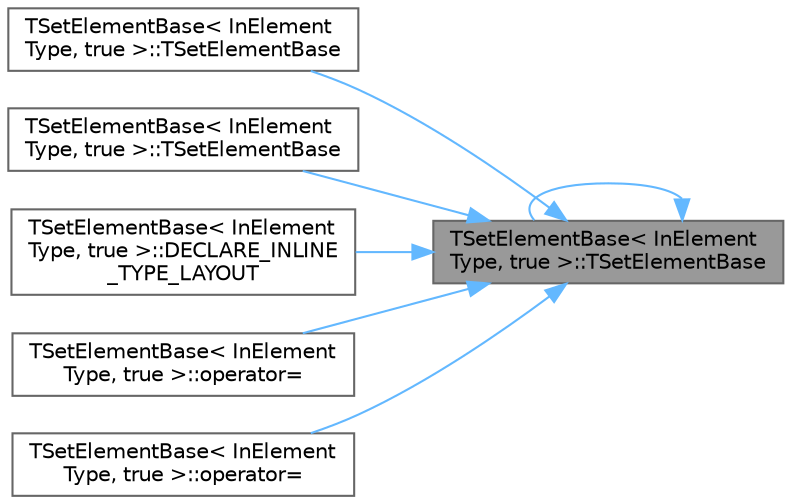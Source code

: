 digraph "TSetElementBase&lt; InElementType, true &gt;::TSetElementBase"
{
 // INTERACTIVE_SVG=YES
 // LATEX_PDF_SIZE
  bgcolor="transparent";
  edge [fontname=Helvetica,fontsize=10,labelfontname=Helvetica,labelfontsize=10];
  node [fontname=Helvetica,fontsize=10,shape=box,height=0.2,width=0.4];
  rankdir="RL";
  Node1 [id="Node000001",label="TSetElementBase\< InElement\lType, true \>::TSetElementBase",height=0.2,width=0.4,color="gray40", fillcolor="grey60", style="filled", fontcolor="black",tooltip=" "];
  Node1 -> Node1 [id="edge1_Node000001_Node000001",dir="back",color="steelblue1",style="solid",tooltip=" "];
  Node1 -> Node2 [id="edge2_Node000001_Node000002",dir="back",color="steelblue1",style="solid",tooltip=" "];
  Node2 [id="Node000002",label="TSetElementBase\< InElement\lType, true \>::TSetElementBase",height=0.2,width=0.4,color="grey40", fillcolor="white", style="filled",URL="$d7/d05/classTSetElementBase_3_01InElementType_00_01true_01_4.html#ae8909f99713c270f26753e95f607d2ec",tooltip=" "];
  Node1 -> Node3 [id="edge3_Node000001_Node000003",dir="back",color="steelblue1",style="solid",tooltip=" "];
  Node3 [id="Node000003",label="TSetElementBase\< InElement\lType, true \>::TSetElementBase",height=0.2,width=0.4,color="grey40", fillcolor="white", style="filled",URL="$d7/d05/classTSetElementBase_3_01InElementType_00_01true_01_4.html#a6de6887ff793326085f659aac095765c",tooltip=" "];
  Node1 -> Node4 [id="edge4_Node000001_Node000004",dir="back",color="steelblue1",style="solid",tooltip=" "];
  Node4 [id="Node000004",label="TSetElementBase\< InElement\lType, true \>::DECLARE_INLINE\l_TYPE_LAYOUT",height=0.2,width=0.4,color="grey40", fillcolor="white", style="filled",URL="$d7/d05/classTSetElementBase_3_01InElementType_00_01true_01_4.html#a3764da5054a49bdd63fa6ae787568bb9",tooltip=" "];
  Node1 -> Node5 [id="edge5_Node000001_Node000005",dir="back",color="steelblue1",style="solid",tooltip=" "];
  Node5 [id="Node000005",label="TSetElementBase\< InElement\lType, true \>::operator=",height=0.2,width=0.4,color="grey40", fillcolor="white", style="filled",URL="$d7/d05/classTSetElementBase_3_01InElementType_00_01true_01_4.html#abe797124145e13bcec79ed843311d2ff",tooltip=" "];
  Node1 -> Node6 [id="edge6_Node000001_Node000006",dir="back",color="steelblue1",style="solid",tooltip=" "];
  Node6 [id="Node000006",label="TSetElementBase\< InElement\lType, true \>::operator=",height=0.2,width=0.4,color="grey40", fillcolor="white", style="filled",URL="$d7/d05/classTSetElementBase_3_01InElementType_00_01true_01_4.html#a35ed9999051dc6cf8ec6bcfc62bf058a",tooltip=" "];
}
